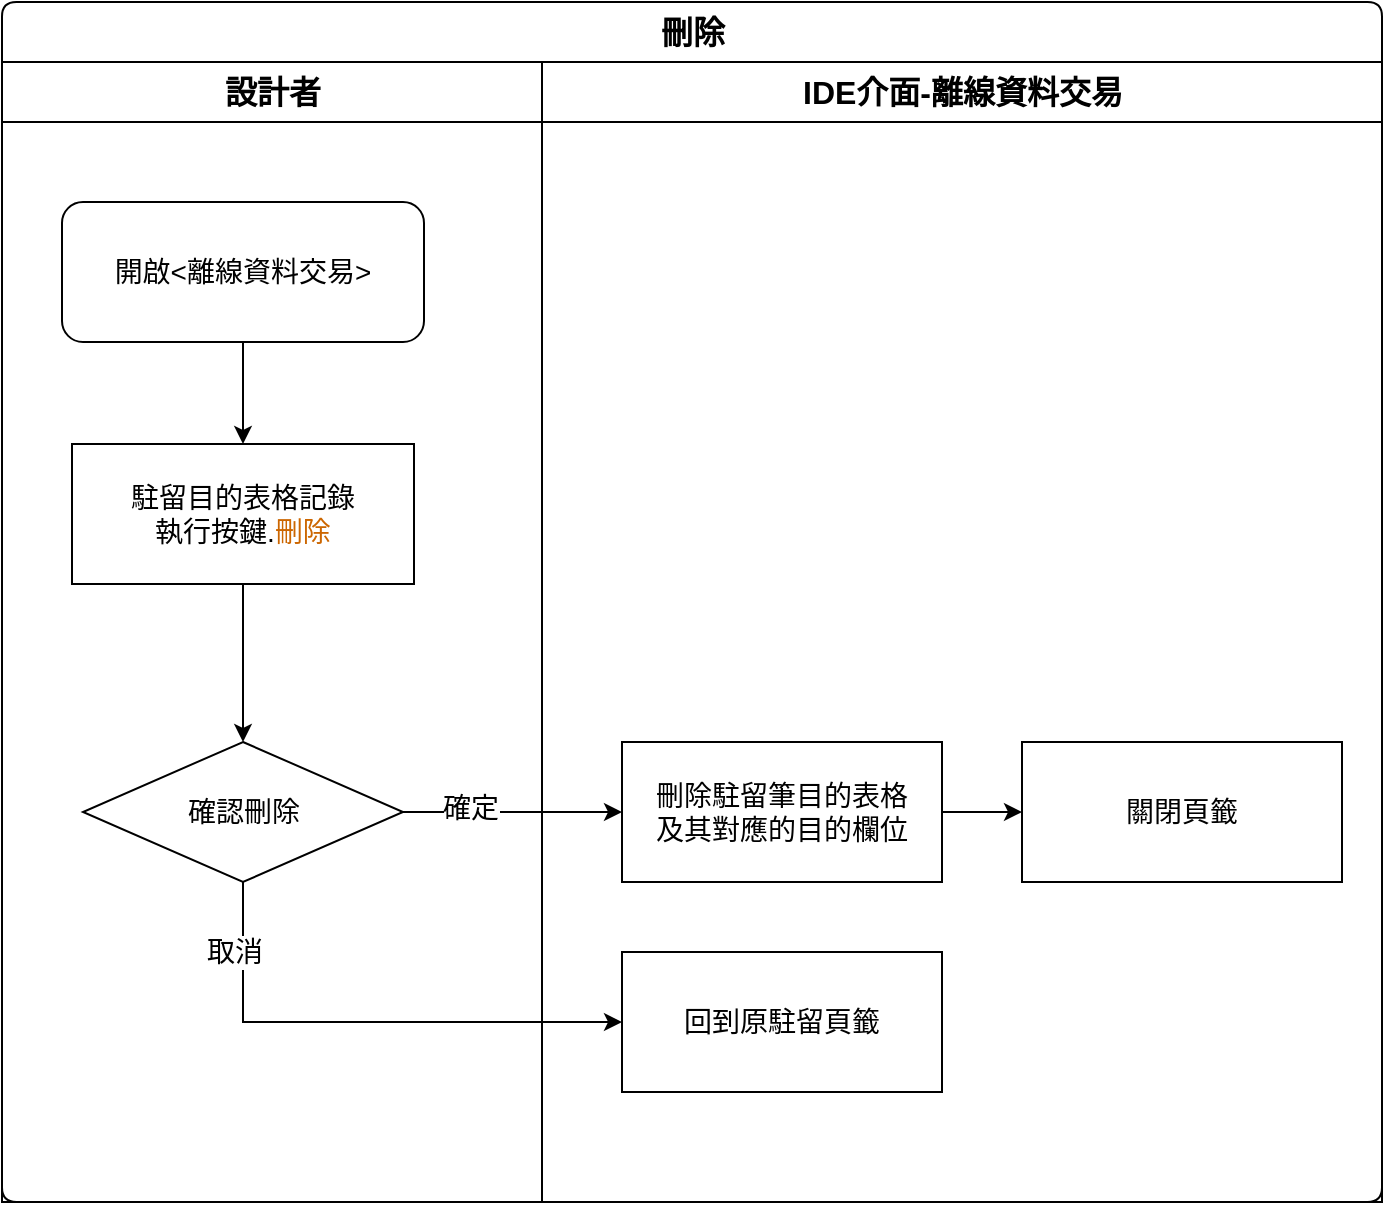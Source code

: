 <mxfile version="13.9.9" type="device"><diagram id="HbzfvWG6Q3j4yYuLvCR3" name="Delete"><mxGraphModel dx="874" dy="829" grid="1" gridSize="10" guides="1" tooltips="1" connect="1" arrows="1" fold="1" page="1" pageScale="1" pageWidth="827" pageHeight="1169" math="0" shadow="0"><root><mxCell id="0"/><mxCell id="1" parent="0"/><mxCell id="UpBYWkTILHvDnugGV-Y1-11" value="刪除" style="swimlane;html=1;childLayout=stackLayout;resizeParent=1;resizeParentMax=0;strokeWidth=1;fontSize=16;rounded=1;arcSize=8;startSize=30;" vertex="1" parent="1"><mxGeometry x="60" y="40" width="690" height="600" as="geometry"/></mxCell><mxCell id="UpBYWkTILHvDnugGV-Y1-12" value="設計者" style="swimlane;html=1;startSize=30;fontSize=16;strokeWidth=1;" vertex="1" parent="UpBYWkTILHvDnugGV-Y1-11"><mxGeometry y="30" width="270" height="570" as="geometry"/></mxCell><mxCell id="UpBYWkTILHvDnugGV-Y1-13" style="edgeStyle=orthogonalEdgeStyle;rounded=0;orthogonalLoop=1;jettySize=auto;html=1;fontSize=14;" edge="1" parent="UpBYWkTILHvDnugGV-Y1-12" source="UpBYWkTILHvDnugGV-Y1-14" target="UpBYWkTILHvDnugGV-Y1-15"><mxGeometry relative="1" as="geometry"/></mxCell><mxCell id="UpBYWkTILHvDnugGV-Y1-14" value="開啟&amp;lt;離線資料交易&amp;gt;" style="rounded=1;whiteSpace=wrap;html=1;strokeWidth=1;fontSize=14;" vertex="1" parent="UpBYWkTILHvDnugGV-Y1-12"><mxGeometry x="30" y="70" width="181" height="70" as="geometry"/></mxCell><mxCell id="UpBYWkTILHvDnugGV-Y1-15" value="駐留目的表格記錄&lt;br&gt;執行按鍵.&lt;font color=&quot;#cc6600&quot;&gt;刪除&lt;/font&gt;" style="rounded=0;whiteSpace=wrap;html=1;strokeWidth=1;fontSize=14;" vertex="1" parent="UpBYWkTILHvDnugGV-Y1-12"><mxGeometry x="35" y="191" width="171" height="70" as="geometry"/></mxCell><mxCell id="UpBYWkTILHvDnugGV-Y1-16" value="確認刪除" style="rhombus;whiteSpace=wrap;html=1;fontSize=14;" vertex="1" parent="UpBYWkTILHvDnugGV-Y1-12"><mxGeometry x="40.5" y="340" width="160" height="70" as="geometry"/></mxCell><mxCell id="UpBYWkTILHvDnugGV-Y1-17" style="edgeStyle=orthogonalEdgeStyle;rounded=0;orthogonalLoop=1;jettySize=auto;html=1;" edge="1" parent="UpBYWkTILHvDnugGV-Y1-12" source="UpBYWkTILHvDnugGV-Y1-15" target="UpBYWkTILHvDnugGV-Y1-16"><mxGeometry relative="1" as="geometry"/></mxCell><mxCell id="UpBYWkTILHvDnugGV-Y1-18" style="edgeStyle=orthogonalEdgeStyle;rounded=0;orthogonalLoop=1;jettySize=auto;html=1;" edge="1" parent="UpBYWkTILHvDnugGV-Y1-11" source="UpBYWkTILHvDnugGV-Y1-16" target="UpBYWkTILHvDnugGV-Y1-24"><mxGeometry relative="1" as="geometry"/></mxCell><mxCell id="UpBYWkTILHvDnugGV-Y1-19" value="確定" style="edgeLabel;html=1;align=center;verticalAlign=middle;resizable=0;points=[];fontSize=14;" vertex="1" connectable="0" parent="UpBYWkTILHvDnugGV-Y1-18"><mxGeometry x="0.153" y="1" relative="1" as="geometry"><mxPoint x="-29.5" y="-1" as="offset"/></mxGeometry></mxCell><mxCell id="UpBYWkTILHvDnugGV-Y1-20" style="edgeStyle=orthogonalEdgeStyle;rounded=0;orthogonalLoop=1;jettySize=auto;html=1;exitX=0.5;exitY=1;exitDx=0;exitDy=0;entryX=0;entryY=0.5;entryDx=0;entryDy=0;" edge="1" parent="UpBYWkTILHvDnugGV-Y1-11" source="UpBYWkTILHvDnugGV-Y1-16" target="UpBYWkTILHvDnugGV-Y1-25"><mxGeometry relative="1" as="geometry"/></mxCell><mxCell id="UpBYWkTILHvDnugGV-Y1-21" value="取消" style="edgeLabel;html=1;align=center;verticalAlign=middle;resizable=0;points=[];fontSize=14;" vertex="1" connectable="0" parent="UpBYWkTILHvDnugGV-Y1-20"><mxGeometry x="0.16" y="1" relative="1" as="geometry"><mxPoint x="-85" y="-34" as="offset"/></mxGeometry></mxCell><mxCell id="UpBYWkTILHvDnugGV-Y1-22" value="IDE介面-離線資料交易" style="swimlane;html=1;startSize=30;fontSize=16;strokeWidth=1;" vertex="1" parent="UpBYWkTILHvDnugGV-Y1-11"><mxGeometry x="270" y="30" width="420" height="570" as="geometry"/></mxCell><mxCell id="UpBYWkTILHvDnugGV-Y1-23" style="edgeStyle=orthogonalEdgeStyle;rounded=0;orthogonalLoop=1;jettySize=auto;html=1;" edge="1" parent="UpBYWkTILHvDnugGV-Y1-22" source="UpBYWkTILHvDnugGV-Y1-24" target="UpBYWkTILHvDnugGV-Y1-26"><mxGeometry relative="1" as="geometry"/></mxCell><mxCell id="UpBYWkTILHvDnugGV-Y1-24" value="刪除駐留筆目的表格&lt;br&gt;及其對應的目的欄位" style="rounded=0;whiteSpace=wrap;html=1;strokeWidth=1;fontSize=14;" vertex="1" parent="UpBYWkTILHvDnugGV-Y1-22"><mxGeometry x="40" y="340" width="160" height="70" as="geometry"/></mxCell><mxCell id="UpBYWkTILHvDnugGV-Y1-25" value="回到原駐留頁籤" style="rounded=0;whiteSpace=wrap;html=1;strokeWidth=1;fontSize=14;" vertex="1" parent="UpBYWkTILHvDnugGV-Y1-22"><mxGeometry x="40" y="445" width="160" height="70" as="geometry"/></mxCell><mxCell id="UpBYWkTILHvDnugGV-Y1-26" value="關閉頁籤" style="rounded=0;whiteSpace=wrap;html=1;strokeWidth=1;fontSize=14;" vertex="1" parent="UpBYWkTILHvDnugGV-Y1-22"><mxGeometry x="240" y="340" width="160" height="70" as="geometry"/></mxCell></root></mxGraphModel></diagram></mxfile>